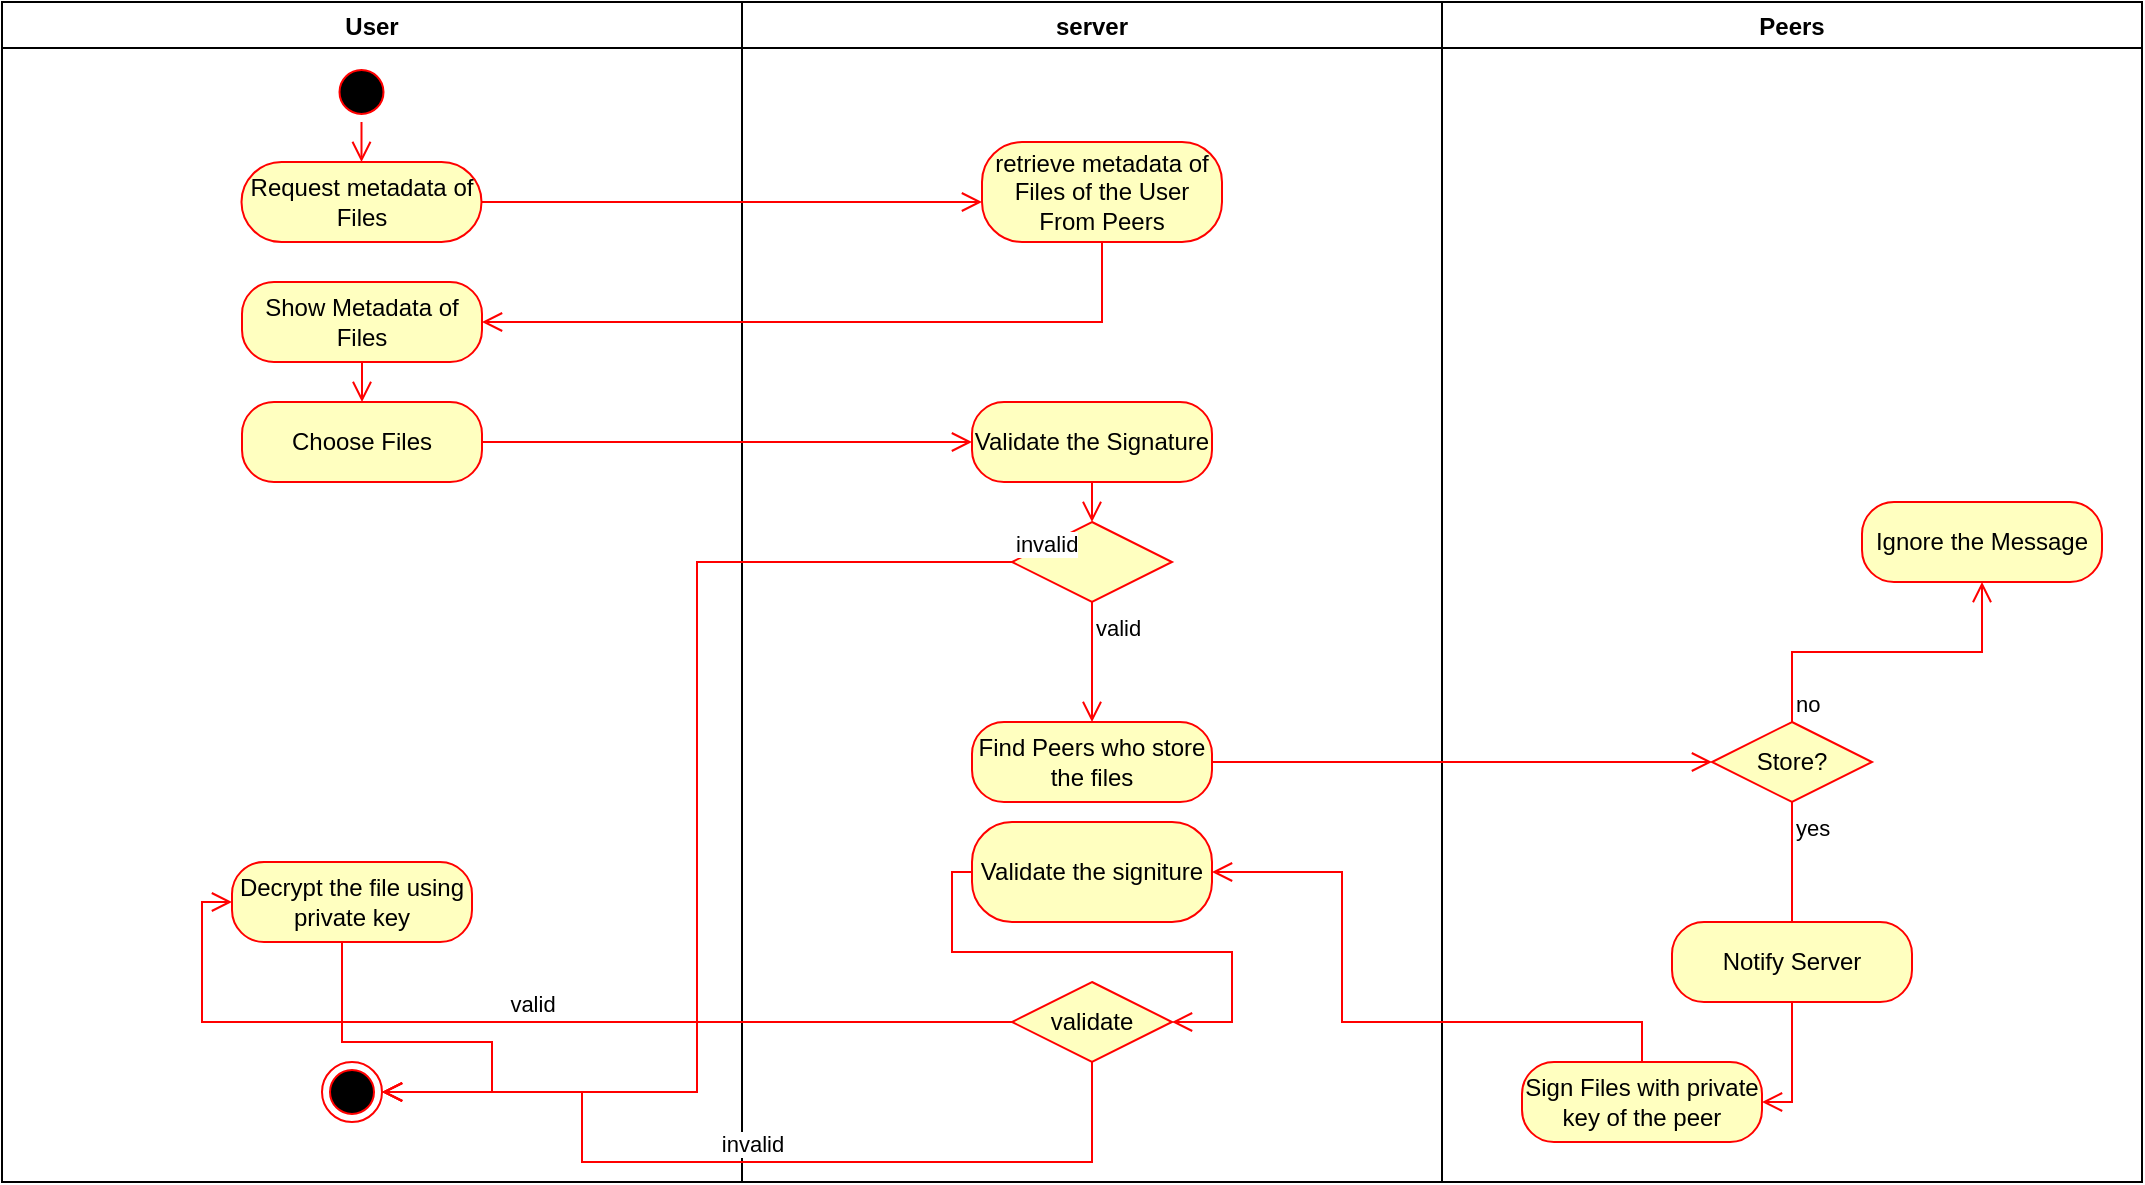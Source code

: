 <mxfile version="26.0.7">
  <diagram name="Page-1" id="2O54he_iV0tcfqrj9Db2">
    <mxGraphModel dx="806" dy="643" grid="1" gridSize="10" guides="1" tooltips="1" connect="1" arrows="1" fold="1" page="1" pageScale="1" pageWidth="850" pageHeight="1100" math="0" shadow="0">
      <root>
        <mxCell id="0" />
        <mxCell id="1" parent="0" />
        <mxCell id="TpiMZ8z6lbcMxNbBs4mE-25" value="User" style="swimlane;" parent="1" vertex="1">
          <mxGeometry x="190" y="40" width="370" height="590" as="geometry" />
        </mxCell>
        <mxCell id="TpiMZ8z6lbcMxNbBs4mE-26" value="" style="ellipse;html=1;shape=startState;fillColor=#000000;strokeColor=#ff0000;" parent="TpiMZ8z6lbcMxNbBs4mE-25" vertex="1">
          <mxGeometry x="164.75" y="30" width="30" height="30" as="geometry" />
        </mxCell>
        <mxCell id="TpiMZ8z6lbcMxNbBs4mE-27" value="" style="edgeStyle=orthogonalEdgeStyle;html=1;verticalAlign=bottom;endArrow=open;endSize=8;strokeColor=#ff0000;rounded=0;entryX=0.5;entryY=0;entryDx=0;entryDy=0;" parent="TpiMZ8z6lbcMxNbBs4mE-25" source="TpiMZ8z6lbcMxNbBs4mE-26" target="TpiMZ8z6lbcMxNbBs4mE-28" edge="1">
          <mxGeometry relative="1" as="geometry">
            <mxPoint x="179.75" y="130" as="targetPoint" />
          </mxGeometry>
        </mxCell>
        <mxCell id="TpiMZ8z6lbcMxNbBs4mE-28" value="Request metadata of Files" style="rounded=1;whiteSpace=wrap;html=1;arcSize=50;fontColor=#000000;fillColor=#ffffc0;strokeColor=#ff0000;" parent="TpiMZ8z6lbcMxNbBs4mE-25" vertex="1">
          <mxGeometry x="119.75" y="80" width="120" height="40" as="geometry" />
        </mxCell>
        <mxCell id="TpiMZ8z6lbcMxNbBs4mE-30" value="Show Metadata of Files" style="rounded=1;whiteSpace=wrap;html=1;arcSize=40;fontColor=#000000;fillColor=#ffffc0;strokeColor=#ff0000;" parent="TpiMZ8z6lbcMxNbBs4mE-25" vertex="1">
          <mxGeometry x="120" y="140" width="120" height="40" as="geometry" />
        </mxCell>
        <mxCell id="TpiMZ8z6lbcMxNbBs4mE-31" value="" style="edgeStyle=orthogonalEdgeStyle;html=1;verticalAlign=bottom;endArrow=open;endSize=8;strokeColor=#ff0000;rounded=0;entryX=0.5;entryY=0;entryDx=0;entryDy=0;" parent="TpiMZ8z6lbcMxNbBs4mE-25" source="TpiMZ8z6lbcMxNbBs4mE-30" target="TpiMZ8z6lbcMxNbBs4mE-34" edge="1">
          <mxGeometry relative="1" as="geometry">
            <mxPoint x="180" y="260" as="targetPoint" />
            <Array as="points" />
          </mxGeometry>
        </mxCell>
        <mxCell id="TpiMZ8z6lbcMxNbBs4mE-33" value="" style="ellipse;html=1;shape=endState;fillColor=#000000;strokeColor=#ff0000;" parent="TpiMZ8z6lbcMxNbBs4mE-25" vertex="1">
          <mxGeometry x="160" y="530" width="30" height="30" as="geometry" />
        </mxCell>
        <mxCell id="TpiMZ8z6lbcMxNbBs4mE-34" value="Choose Files" style="rounded=1;whiteSpace=wrap;html=1;arcSize=40;fontColor=#000000;fillColor=#ffffc0;strokeColor=#ff0000;" parent="TpiMZ8z6lbcMxNbBs4mE-25" vertex="1">
          <mxGeometry x="120" y="200" width="120" height="40" as="geometry" />
        </mxCell>
        <mxCell id="WIZDP509uYUCMc0gVR_3-1" style="edgeStyle=orthogonalEdgeStyle;html=1;align=left;verticalAlign=bottom;endArrow=open;endSize=8;strokeColor=#ff0000;rounded=0;exitX=0;exitY=0.5;exitDx=0;exitDy=0;entryX=1;entryY=0.5;entryDx=0;entryDy=0;" edge="1" parent="TpiMZ8z6lbcMxNbBs4mE-25" source="TpiMZ8z6lbcMxNbBs4mE-36" target="TpiMZ8z6lbcMxNbBs4mE-33">
          <mxGeometry relative="1" as="geometry">
            <Array as="points">
              <mxPoint x="170" y="450" />
              <mxPoint x="170" y="520" />
              <mxPoint x="245" y="520" />
              <mxPoint x="245" y="545" />
            </Array>
          </mxGeometry>
        </mxCell>
        <mxCell id="TpiMZ8z6lbcMxNbBs4mE-36" value="Decrypt the file using private key" style="rounded=1;whiteSpace=wrap;html=1;arcSize=40;fontColor=#000000;fillColor=#ffffc0;strokeColor=#ff0000;" parent="TpiMZ8z6lbcMxNbBs4mE-25" vertex="1">
          <mxGeometry x="115" y="430" width="120" height="40" as="geometry" />
        </mxCell>
        <mxCell id="TpiMZ8z6lbcMxNbBs4mE-38" value="server" style="swimlane;" parent="1" vertex="1">
          <mxGeometry x="560" y="40" width="350" height="590" as="geometry" />
        </mxCell>
        <mxCell id="TpiMZ8z6lbcMxNbBs4mE-39" value="Validate the Signature" style="rounded=1;whiteSpace=wrap;html=1;arcSize=40;fontColor=#000000;fillColor=#ffffc0;strokeColor=#ff0000;" parent="TpiMZ8z6lbcMxNbBs4mE-38" vertex="1">
          <mxGeometry x="115" y="200" width="120" height="40" as="geometry" />
        </mxCell>
        <mxCell id="TpiMZ8z6lbcMxNbBs4mE-40" value="" style="edgeStyle=orthogonalEdgeStyle;html=1;verticalAlign=bottom;endArrow=open;endSize=8;strokeColor=#ff0000;rounded=0;entryX=0.5;entryY=0;entryDx=0;entryDy=0;" parent="TpiMZ8z6lbcMxNbBs4mE-38" source="TpiMZ8z6lbcMxNbBs4mE-39" target="TpiMZ8z6lbcMxNbBs4mE-43" edge="1">
          <mxGeometry relative="1" as="geometry">
            <mxPoint x="175" y="250" as="targetPoint" />
          </mxGeometry>
        </mxCell>
        <mxCell id="TpiMZ8z6lbcMxNbBs4mE-41" value="Find Peers who store the files" style="rounded=1;whiteSpace=wrap;html=1;arcSize=40;fontColor=#000000;fillColor=#ffffc0;strokeColor=#ff0000;" parent="TpiMZ8z6lbcMxNbBs4mE-38" vertex="1">
          <mxGeometry x="115" y="360" width="120" height="40" as="geometry" />
        </mxCell>
        <mxCell id="TpiMZ8z6lbcMxNbBs4mE-43" value="" style="rhombus;whiteSpace=wrap;html=1;fontColor=#000000;fillColor=#ffffc0;strokeColor=#ff0000;" parent="TpiMZ8z6lbcMxNbBs4mE-38" vertex="1">
          <mxGeometry x="135" y="260" width="80" height="40" as="geometry" />
        </mxCell>
        <mxCell id="TpiMZ8z6lbcMxNbBs4mE-44" value="&lt;div&gt;valid&lt;/div&gt;" style="edgeStyle=orthogonalEdgeStyle;html=1;align=left;verticalAlign=top;endArrow=open;endSize=8;strokeColor=#ff0000;rounded=0;entryX=0.5;entryY=0;entryDx=0;entryDy=0;" parent="TpiMZ8z6lbcMxNbBs4mE-38" source="TpiMZ8z6lbcMxNbBs4mE-43" target="TpiMZ8z6lbcMxNbBs4mE-41" edge="1">
          <mxGeometry x="-1" relative="1" as="geometry">
            <mxPoint x="174" y="360" as="targetPoint" />
          </mxGeometry>
        </mxCell>
        <mxCell id="TpiMZ8z6lbcMxNbBs4mE-56" value="retrieve metadata of Files of the User From Peers" style="rounded=1;whiteSpace=wrap;html=1;arcSize=40;fontColor=#000000;fillColor=#ffffc0;strokeColor=#ff0000;" parent="TpiMZ8z6lbcMxNbBs4mE-38" vertex="1">
          <mxGeometry x="120" y="70" width="120" height="50" as="geometry" />
        </mxCell>
        <mxCell id="WIZDP509uYUCMc0gVR_3-2" style="edgeStyle=orthogonalEdgeStyle;html=1;align=left;verticalAlign=bottom;endArrow=open;endSize=8;strokeColor=#ff0000;rounded=0;exitX=0;exitY=0.5;exitDx=0;exitDy=0;entryX=1;entryY=0.5;entryDx=0;entryDy=0;" edge="1" parent="TpiMZ8z6lbcMxNbBs4mE-38" source="TpiMZ8z6lbcMxNbBs4mE-32" target="TpiMZ8z6lbcMxNbBs4mE-68">
          <mxGeometry relative="1" as="geometry" />
        </mxCell>
        <mxCell id="TpiMZ8z6lbcMxNbBs4mE-32" value="Validate the signiture" style="rounded=1;whiteSpace=wrap;html=1;arcSize=40;fontColor=#000000;fillColor=#ffffc0;strokeColor=#ff0000;" parent="TpiMZ8z6lbcMxNbBs4mE-38" vertex="1">
          <mxGeometry x="115" y="410" width="120" height="50" as="geometry" />
        </mxCell>
        <mxCell id="TpiMZ8z6lbcMxNbBs4mE-68" value="validate" style="rhombus;whiteSpace=wrap;html=1;fontColor=#000000;fillColor=#ffffc0;strokeColor=#ff0000;" parent="TpiMZ8z6lbcMxNbBs4mE-38" vertex="1">
          <mxGeometry x="135" y="490" width="80" height="40" as="geometry" />
        </mxCell>
        <mxCell id="TpiMZ8z6lbcMxNbBs4mE-45" value="Peers" style="swimlane;" parent="1" vertex="1">
          <mxGeometry x="910" y="40" width="350" height="590" as="geometry" />
        </mxCell>
        <mxCell id="TpiMZ8z6lbcMxNbBs4mE-46" value="Store?" style="rhombus;whiteSpace=wrap;html=1;fontColor=#000000;fillColor=#ffffc0;strokeColor=#ff0000;" parent="TpiMZ8z6lbcMxNbBs4mE-45" vertex="1">
          <mxGeometry x="135" y="360" width="80" height="40" as="geometry" />
        </mxCell>
        <mxCell id="TpiMZ8z6lbcMxNbBs4mE-47" value="no" style="edgeStyle=orthogonalEdgeStyle;html=1;align=left;verticalAlign=bottom;endArrow=open;endSize=8;strokeColor=#ff0000;rounded=0;entryX=0.5;entryY=1;entryDx=0;entryDy=0;" parent="TpiMZ8z6lbcMxNbBs4mE-45" source="TpiMZ8z6lbcMxNbBs4mE-46" target="TpiMZ8z6lbcMxNbBs4mE-50" edge="1">
          <mxGeometry x="-1" relative="1" as="geometry">
            <mxPoint x="270" y="310" as="targetPoint" />
          </mxGeometry>
        </mxCell>
        <mxCell id="TpiMZ8z6lbcMxNbBs4mE-48" value="yes" style="edgeStyle=orthogonalEdgeStyle;html=1;align=left;verticalAlign=top;endArrow=open;endSize=8;strokeColor=#ff0000;rounded=0;" parent="TpiMZ8z6lbcMxNbBs4mE-45" source="TpiMZ8z6lbcMxNbBs4mE-46" edge="1">
          <mxGeometry x="-1" relative="1" as="geometry">
            <mxPoint x="175" y="470" as="targetPoint" />
          </mxGeometry>
        </mxCell>
        <mxCell id="TpiMZ8z6lbcMxNbBs4mE-49" value="Notify Server" style="rounded=1;whiteSpace=wrap;html=1;arcSize=40;fontColor=#000000;fillColor=#ffffc0;strokeColor=#ff0000;" parent="TpiMZ8z6lbcMxNbBs4mE-45" vertex="1">
          <mxGeometry x="115" y="460" width="120" height="40" as="geometry" />
        </mxCell>
        <mxCell id="TpiMZ8z6lbcMxNbBs4mE-50" value="Ignore the Message" style="rounded=1;whiteSpace=wrap;html=1;arcSize=40;fontColor=#000000;fillColor=#ffffc0;strokeColor=#ff0000;" parent="TpiMZ8z6lbcMxNbBs4mE-45" vertex="1">
          <mxGeometry x="210" y="250" width="120" height="40" as="geometry" />
        </mxCell>
        <mxCell id="TpiMZ8z6lbcMxNbBs4mE-42" value="Sign Files with private key of the peer" style="rounded=1;whiteSpace=wrap;html=1;arcSize=40;fontColor=#000000;fillColor=#ffffc0;strokeColor=#ff0000;" parent="TpiMZ8z6lbcMxNbBs4mE-45" vertex="1">
          <mxGeometry x="40" y="530" width="120" height="40" as="geometry" />
        </mxCell>
        <mxCell id="TpiMZ8z6lbcMxNbBs4mE-52" value="" style="edgeStyle=orthogonalEdgeStyle;html=1;verticalAlign=bottom;endArrow=open;endSize=8;strokeColor=#ff0000;rounded=0;entryX=1;entryY=0.5;entryDx=0;entryDy=0;" parent="TpiMZ8z6lbcMxNbBs4mE-45" source="TpiMZ8z6lbcMxNbBs4mE-49" target="TpiMZ8z6lbcMxNbBs4mE-42" edge="1">
          <mxGeometry relative="1" as="geometry">
            <mxPoint x="-80" y="480" as="targetPoint" />
          </mxGeometry>
        </mxCell>
        <mxCell id="TpiMZ8z6lbcMxNbBs4mE-51" value="" style="edgeStyle=orthogonalEdgeStyle;html=1;verticalAlign=bottom;endArrow=open;endSize=8;strokeColor=#ff0000;rounded=0;entryX=0;entryY=0.5;entryDx=0;entryDy=0;" parent="1" source="TpiMZ8z6lbcMxNbBs4mE-41" target="TpiMZ8z6lbcMxNbBs4mE-46" edge="1">
          <mxGeometry relative="1" as="geometry">
            <mxPoint x="1030" y="440" as="targetPoint" />
          </mxGeometry>
        </mxCell>
        <mxCell id="TpiMZ8z6lbcMxNbBs4mE-53" value="" style="edgeStyle=orthogonalEdgeStyle;html=1;verticalAlign=bottom;endArrow=open;endSize=8;strokeColor=#ff0000;rounded=0;" parent="1" source="TpiMZ8z6lbcMxNbBs4mE-42" target="TpiMZ8z6lbcMxNbBs4mE-32" edge="1">
          <mxGeometry relative="1" as="geometry">
            <mxPoint x="730" y="570" as="targetPoint" />
            <Array as="points">
              <mxPoint x="1010" y="550" />
              <mxPoint x="860" y="550" />
              <mxPoint x="860" y="475" />
            </Array>
          </mxGeometry>
        </mxCell>
        <mxCell id="TpiMZ8z6lbcMxNbBs4mE-55" value="invalid" style="edgeStyle=orthogonalEdgeStyle;html=1;align=left;verticalAlign=bottom;endArrow=open;endSize=8;strokeColor=#ff0000;rounded=0;exitX=0;exitY=0.5;exitDx=0;exitDy=0;entryX=1;entryY=0.5;entryDx=0;entryDy=0;" parent="1" source="TpiMZ8z6lbcMxNbBs4mE-43" target="TpiMZ8z6lbcMxNbBs4mE-33" edge="1">
          <mxGeometry x="-1" relative="1" as="geometry">
            <mxPoint x="590" y="570" as="targetPoint" />
          </mxGeometry>
        </mxCell>
        <mxCell id="TpiMZ8z6lbcMxNbBs4mE-62" style="edgeStyle=orthogonalEdgeStyle;html=1;verticalAlign=bottom;endArrow=open;endSize=8;strokeColor=#ff0000;rounded=0;" parent="1" source="TpiMZ8z6lbcMxNbBs4mE-28" target="TpiMZ8z6lbcMxNbBs4mE-56" edge="1">
          <mxGeometry relative="1" as="geometry">
            <mxPoint x="660" y="140" as="targetPoint" />
            <Array as="points">
              <mxPoint x="620" y="140" />
              <mxPoint x="620" y="140" />
            </Array>
          </mxGeometry>
        </mxCell>
        <mxCell id="TpiMZ8z6lbcMxNbBs4mE-66" style="edgeStyle=orthogonalEdgeStyle;html=1;verticalAlign=bottom;endArrow=open;endSize=8;strokeColor=#ff0000;rounded=0;entryX=1;entryY=0.5;entryDx=0;entryDy=0;" parent="1" source="TpiMZ8z6lbcMxNbBs4mE-56" target="TpiMZ8z6lbcMxNbBs4mE-30" edge="1">
          <mxGeometry relative="1" as="geometry">
            <mxPoint x="460" y="210" as="targetPoint" />
            <Array as="points">
              <mxPoint x="740" y="200" />
            </Array>
          </mxGeometry>
        </mxCell>
        <mxCell id="TpiMZ8z6lbcMxNbBs4mE-67" style="edgeStyle=orthogonalEdgeStyle;html=1;verticalAlign=bottom;endArrow=open;endSize=8;strokeColor=#ff0000;rounded=0;entryX=0;entryY=0.5;entryDx=0;entryDy=0;" parent="1" source="TpiMZ8z6lbcMxNbBs4mE-34" target="TpiMZ8z6lbcMxNbBs4mE-39" edge="1">
          <mxGeometry relative="1" as="geometry">
            <Array as="points">
              <mxPoint x="675" y="260" />
            </Array>
          </mxGeometry>
        </mxCell>
        <mxCell id="TpiMZ8z6lbcMxNbBs4mE-70" value="valid" style="edgeStyle=orthogonalEdgeStyle;html=1;verticalAlign=bottom;endArrow=open;endSize=8;strokeColor=#ff0000;rounded=0;entryX=0;entryY=0.5;entryDx=0;entryDy=0;exitX=0;exitY=0.5;exitDx=0;exitDy=0;" parent="1" source="TpiMZ8z6lbcMxNbBs4mE-68" target="TpiMZ8z6lbcMxNbBs4mE-36" edge="1">
          <mxGeometry relative="1" as="geometry">
            <mxPoint x="410" y="430" as="targetPoint" />
            <Array as="points">
              <mxPoint x="290" y="550" />
              <mxPoint x="290" y="490" />
            </Array>
          </mxGeometry>
        </mxCell>
        <mxCell id="TpiMZ8z6lbcMxNbBs4mE-71" value="invalid" style="edgeStyle=orthogonalEdgeStyle;html=1;verticalAlign=bottom;endArrow=open;endSize=8;strokeColor=#ff0000;rounded=0;entryX=1;entryY=0.5;entryDx=0;entryDy=0;" parent="1" source="TpiMZ8z6lbcMxNbBs4mE-68" target="TpiMZ8z6lbcMxNbBs4mE-33" edge="1">
          <mxGeometry relative="1" as="geometry">
            <Array as="points">
              <mxPoint x="735" y="620" />
              <mxPoint x="480" y="620" />
              <mxPoint x="480" y="585" />
            </Array>
          </mxGeometry>
        </mxCell>
      </root>
    </mxGraphModel>
  </diagram>
</mxfile>
